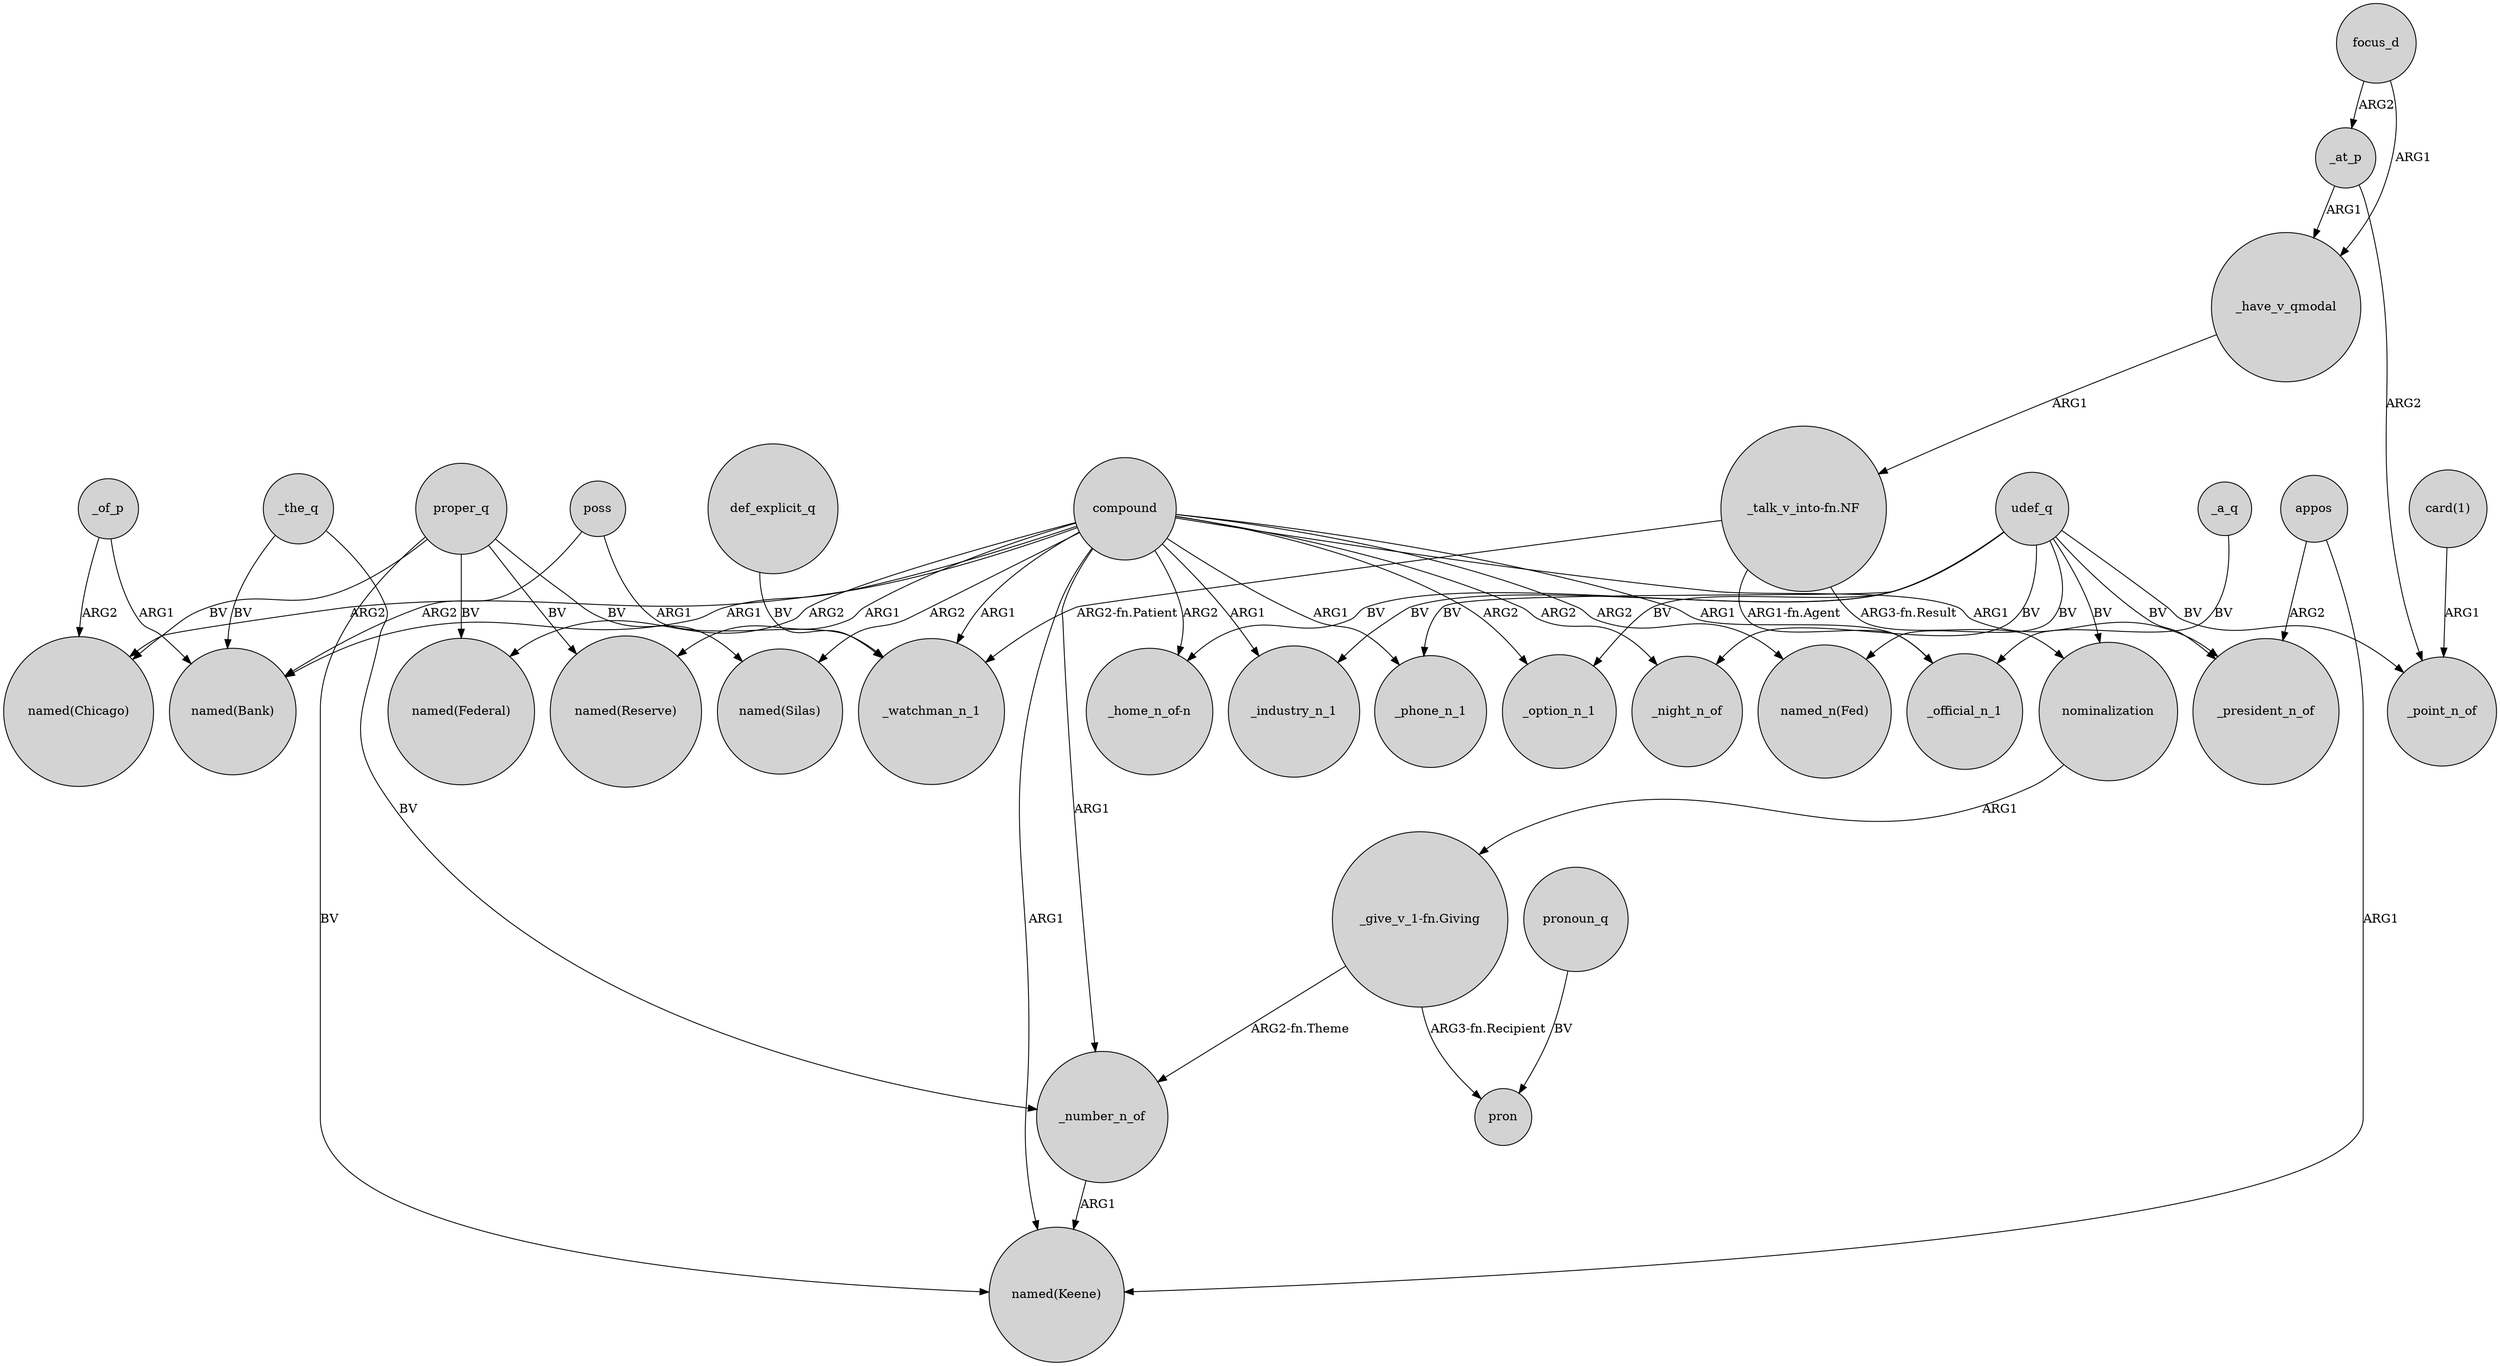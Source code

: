 digraph {
	node [shape=circle style=filled]
	compound -> "named(Reserve)" [label=ARG1]
	"_talk_v_into-fn.NF" -> _watchman_n_1 [label="ARG2-fn.Patient"]
	def_explicit_q -> _watchman_n_1 [label=BV]
	poss -> _watchman_n_1 [label=ARG1]
	_of_p -> "named(Chicago)" [label=ARG2]
	proper_q -> "named(Chicago)" [label=BV]
	proper_q -> "named(Reserve)" [label=BV]
	compound -> _watchman_n_1 [label=ARG1]
	_number_n_of -> "named(Keene)" [label=ARG1]
	udef_q -> _option_n_1 [label=BV]
	_at_p -> _have_v_qmodal [label=ARG1]
	_have_v_qmodal -> "_talk_v_into-fn.NF" [label=ARG1]
	compound -> "named(Silas)" [label=ARG2]
	_the_q -> "named(Bank)" [label=BV]
	compound -> _night_n_of [label=ARG2]
	compound -> "named(Keene)" [label=ARG1]
	compound -> "named_n(Fed)" [label=ARG2]
	udef_q -> "_home_n_of-n" [label=BV]
	compound -> _industry_n_1 [label=ARG1]
	_the_q -> _number_n_of [label=BV]
	focus_d -> _at_p [label=ARG2]
	proper_q -> "named(Silas)" [label=BV]
	compound -> "named(Chicago)" [label=ARG2]
	compound -> _phone_n_1 [label=ARG1]
	"_talk_v_into-fn.NF" -> _official_n_1 [label="ARG1-fn.Agent"]
	appos -> _president_n_of [label=ARG2]
	pronoun_q -> pron [label=BV]
	compound -> _option_n_1 [label=ARG2]
	focus_d -> _have_v_qmodal [label=ARG1]
	_a_q -> _official_n_1 [label=BV]
	_of_p -> "named(Bank)" [label=ARG1]
	"_give_v_1-fn.Giving" -> _number_n_of [label="ARG2-fn.Theme"]
	poss -> "named(Bank)" [label=ARG2]
	udef_q -> _president_n_of [label=BV]
	compound -> _president_n_of [label=ARG1]
	"card(1)" -> _point_n_of [label=ARG1]
	compound -> _number_n_of [label=ARG1]
	udef_q -> "named_n(Fed)" [label=BV]
	_at_p -> _point_n_of [label=ARG2]
	udef_q -> nominalization [label=BV]
	proper_q -> "named(Federal)" [label=BV]
	nominalization -> "_give_v_1-fn.Giving" [label=ARG1]
	compound -> _official_n_1 [label=ARG1]
	compound -> "named(Bank)" [label=ARG1]
	appos -> "named(Keene)" [label=ARG1]
	compound -> "_home_n_of-n" [label=ARG2]
	udef_q -> _night_n_of [label=BV]
	proper_q -> "named(Keene)" [label=BV]
	"_talk_v_into-fn.NF" -> nominalization [label="ARG3-fn.Result"]
	udef_q -> _phone_n_1 [label=BV]
	compound -> "named(Federal)" [label=ARG2]
	udef_q -> _industry_n_1 [label=BV]
	"_give_v_1-fn.Giving" -> pron [label="ARG3-fn.Recipient"]
	udef_q -> _point_n_of [label=BV]
}
